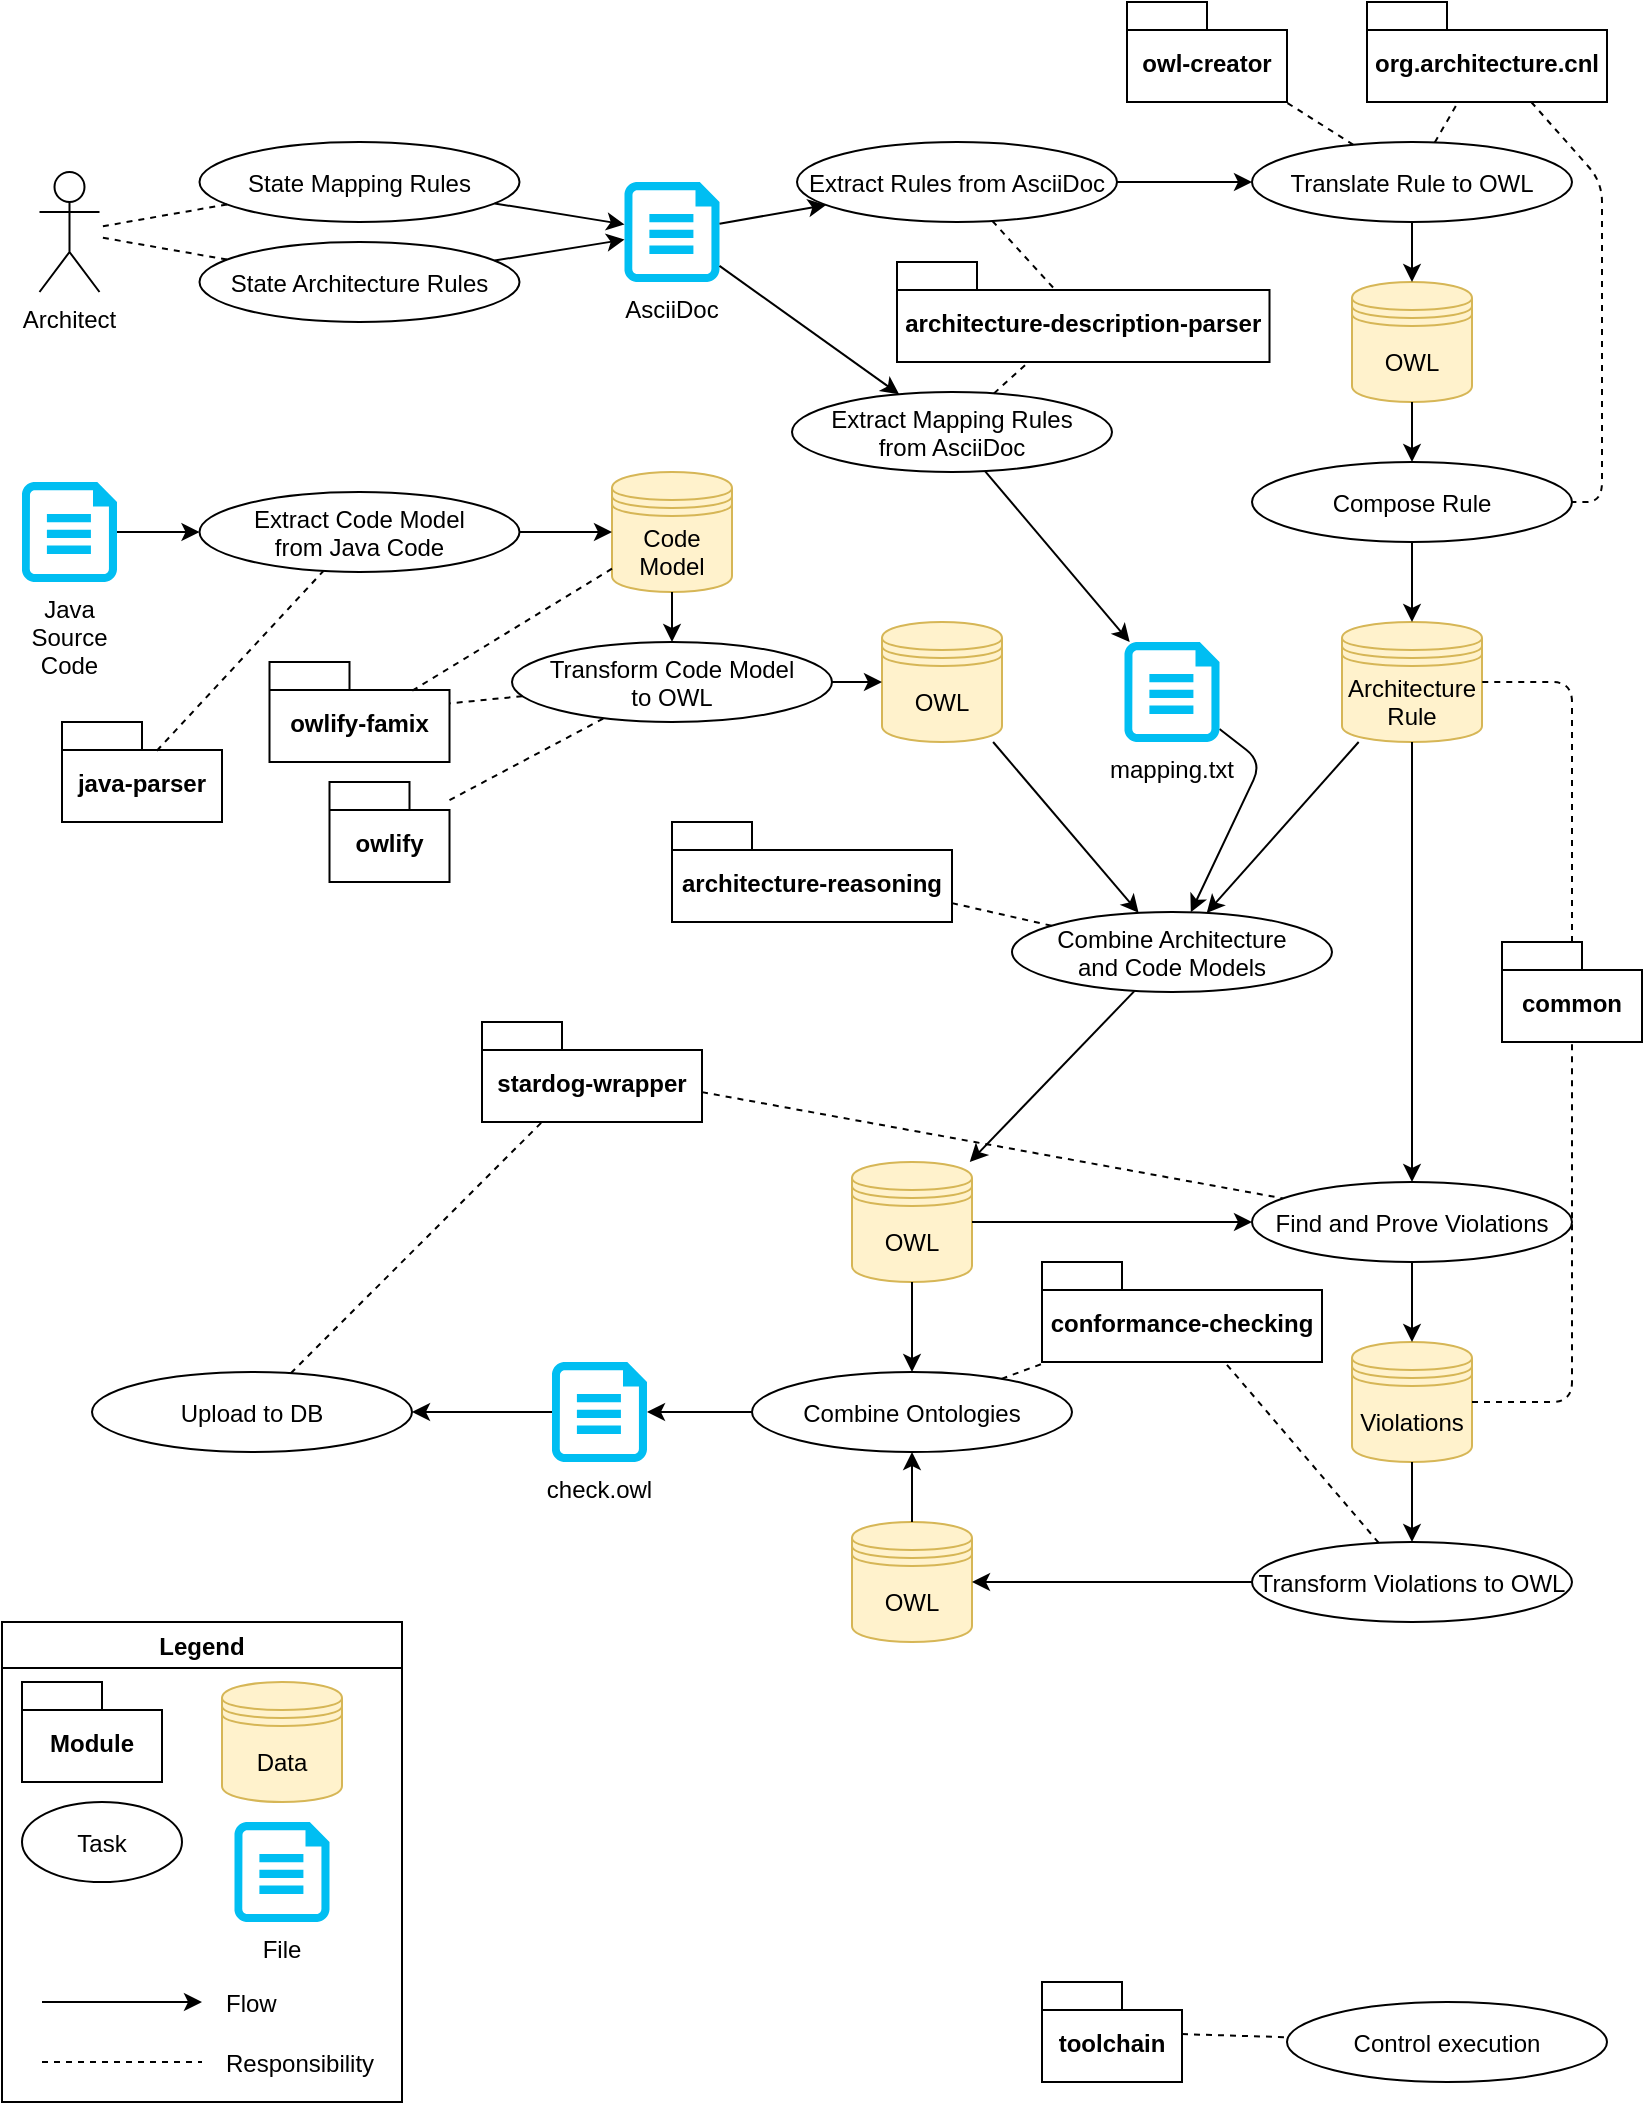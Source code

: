 <mxfile version="14.6.13" type="device"><diagram id="ddblTQUHM90j_Sf9mwJM" name="Page-1"><mxGraphModel dx="540" dy="326" grid="1" gridSize="10" guides="1" tooltips="1" connect="1" arrows="1" fold="1" page="1" pageScale="1" pageWidth="850" pageHeight="1100" math="0" shadow="0"><root><mxCell id="0"/><mxCell id="1" parent="0"/><mxCell id="yyMfs9KWpmnMh4DsEc5R-1" value="Architect" style="shape=umlActor;verticalLabelPosition=bottom;verticalAlign=top;outlineConnect=0;" vertex="1" parent="1"><mxGeometry x="38.75" y="115" width="30" height="60" as="geometry"/></mxCell><mxCell id="yyMfs9KWpmnMh4DsEc5R-2" value="Translate Rule to OWL" style="ellipse;" vertex="1" parent="1"><mxGeometry x="645" y="100" width="160" height="40" as="geometry"/></mxCell><mxCell id="yyMfs9KWpmnMh4DsEc5R-3" value="Extract Rules from AsciiDoc" style="ellipse;" vertex="1" parent="1"><mxGeometry x="417.5" y="100" width="160" height="40" as="geometry"/></mxCell><mxCell id="yyMfs9KWpmnMh4DsEc5R-4" value="Extract Code Model&#10;from Java Code" style="ellipse;" vertex="1" parent="1"><mxGeometry x="118.75" y="275" width="160" height="40" as="geometry"/></mxCell><mxCell id="yyMfs9KWpmnMh4DsEc5R-5" value="Transform Code Model&#10;to OWL" style="ellipse;" vertex="1" parent="1"><mxGeometry x="275" y="350" width="160" height="40" as="geometry"/></mxCell><mxCell id="yyMfs9KWpmnMh4DsEc5R-6" value="Combine Architecture &#10;and Code Models" style="ellipse;" vertex="1" parent="1"><mxGeometry x="525" y="485" width="160" height="40" as="geometry"/></mxCell><mxCell id="yyMfs9KWpmnMh4DsEc5R-7" value="Find and Prove Violations" style="ellipse;" vertex="1" parent="1"><mxGeometry x="645" y="620" width="160" height="40" as="geometry"/></mxCell><mxCell id="yyMfs9KWpmnMh4DsEc5R-8" value="Transform Violations to OWL" style="ellipse;" vertex="1" parent="1"><mxGeometry x="645" y="800" width="160" height="40" as="geometry"/></mxCell><mxCell id="yyMfs9KWpmnMh4DsEc5R-9" value="Extract Mapping Rules&#10;from AsciiDoc" style="ellipse;" vertex="1" parent="1"><mxGeometry x="415" y="225" width="160" height="40" as="geometry"/></mxCell><mxCell id="yyMfs9KWpmnMh4DsEc5R-11" value="State Mapping Rules" style="ellipse;" vertex="1" parent="1"><mxGeometry x="118.75" y="100" width="160" height="40" as="geometry"/></mxCell><mxCell id="yyMfs9KWpmnMh4DsEc5R-12" value="State Architecture Rules" style="ellipse;" vertex="1" parent="1"><mxGeometry x="118.75" y="150" width="160" height="40" as="geometry"/></mxCell><mxCell id="yyMfs9KWpmnMh4DsEc5R-14" value="AsciiDoc" style="verticalLabelPosition=bottom;verticalAlign=top;align=center;strokeColor=none;fillColor=#00BEF2;shape=mxgraph.azure.cloud_services_configuration_file;pointerEvents=1;" vertex="1" parent="1"><mxGeometry x="331.25" y="120" width="47.5" height="50" as="geometry"/></mxCell><mxCell id="yyMfs9KWpmnMh4DsEc5R-15" value="" style="endArrow=classic;" edge="1" parent="1" source="yyMfs9KWpmnMh4DsEc5R-11" target="yyMfs9KWpmnMh4DsEc5R-14"><mxGeometry width="50" height="50" relative="1" as="geometry"><mxPoint x="318.75" y="490" as="sourcePoint"/><mxPoint x="368.75" y="440" as="targetPoint"/></mxGeometry></mxCell><mxCell id="yyMfs9KWpmnMh4DsEc5R-16" value="" style="endArrow=classic;" edge="1" parent="1" source="yyMfs9KWpmnMh4DsEc5R-12" target="yyMfs9KWpmnMh4DsEc5R-14"><mxGeometry width="50" height="50" relative="1" as="geometry"><mxPoint x="276.243" y="140.738" as="sourcePoint"/><mxPoint x="341.25" y="151.2" as="targetPoint"/></mxGeometry></mxCell><mxCell id="yyMfs9KWpmnMh4DsEc5R-17" value="Java &#10;Source&#10;Code" style="verticalLabelPosition=bottom;verticalAlign=top;align=center;strokeColor=none;fillColor=#00BEF2;shape=mxgraph.azure.cloud_services_configuration_file;pointerEvents=1;" vertex="1" parent="1"><mxGeometry x="30" y="270" width="47.5" height="50" as="geometry"/></mxCell><mxCell id="yyMfs9KWpmnMh4DsEc5R-18" value="" style="endArrow=classic;" edge="1" parent="1" source="yyMfs9KWpmnMh4DsEc5R-17" target="yyMfs9KWpmnMh4DsEc5R-4"><mxGeometry width="50" height="50" relative="1" as="geometry"><mxPoint x="575" y="390" as="sourcePoint"/><mxPoint x="625" y="340" as="targetPoint"/></mxGeometry></mxCell><mxCell id="yyMfs9KWpmnMh4DsEc5R-19" value="" style="endArrow=none;dashed=1;" edge="1" parent="1" source="yyMfs9KWpmnMh4DsEc5R-11" target="yyMfs9KWpmnMh4DsEc5R-1"><mxGeometry width="50" height="50" relative="1" as="geometry"><mxPoint x="488.75" y="380" as="sourcePoint"/><mxPoint x="538.75" y="330" as="targetPoint"/></mxGeometry></mxCell><mxCell id="yyMfs9KWpmnMh4DsEc5R-20" value="" style="endArrow=none;dashed=1;" edge="1" parent="1" source="yyMfs9KWpmnMh4DsEc5R-12" target="yyMfs9KWpmnMh4DsEc5R-1"><mxGeometry width="50" height="50" relative="1" as="geometry"><mxPoint x="167.759" y="147.175" as="sourcePoint"/><mxPoint x="-6.25" y="220" as="targetPoint"/></mxGeometry></mxCell><mxCell id="yyMfs9KWpmnMh4DsEc5R-21" value="OWL" style="shape=datastore;fillColor=#fff2cc;strokeColor=#d6b656;" vertex="1" parent="1"><mxGeometry x="695" y="170" width="60" height="60" as="geometry"/></mxCell><mxCell id="yyMfs9KWpmnMh4DsEc5R-23" value="" style="endArrow=classic;" edge="1" parent="1" source="yyMfs9KWpmnMh4DsEc5R-14" target="yyMfs9KWpmnMh4DsEc5R-3"><mxGeometry width="50" height="50" relative="1" as="geometry"><mxPoint x="385" y="340" as="sourcePoint"/><mxPoint x="435" y="290" as="targetPoint"/></mxGeometry></mxCell><mxCell id="yyMfs9KWpmnMh4DsEc5R-24" value="" style="endArrow=classic;" edge="1" parent="1" source="yyMfs9KWpmnMh4DsEc5R-2" target="yyMfs9KWpmnMh4DsEc5R-21"><mxGeometry width="50" height="50" relative="1" as="geometry"><mxPoint x="385" y="340" as="sourcePoint"/><mxPoint x="435" y="290" as="targetPoint"/></mxGeometry></mxCell><mxCell id="yyMfs9KWpmnMh4DsEc5R-25" value="" style="endArrow=classic;" edge="1" parent="1" source="yyMfs9KWpmnMh4DsEc5R-3" target="yyMfs9KWpmnMh4DsEc5R-2"><mxGeometry width="50" height="50" relative="1" as="geometry"><mxPoint x="385" y="340" as="sourcePoint"/><mxPoint x="435" y="290" as="targetPoint"/></mxGeometry></mxCell><mxCell id="yyMfs9KWpmnMh4DsEc5R-26" value="OWL" style="shape=datastore;fillColor=#fff2cc;strokeColor=#d6b656;" vertex="1" parent="1"><mxGeometry x="460" y="340" width="60" height="60" as="geometry"/></mxCell><mxCell id="yyMfs9KWpmnMh4DsEc5R-27" value="Code&#10;Model" style="shape=datastore;fillColor=#fff2cc;strokeColor=#d6b656;" vertex="1" parent="1"><mxGeometry x="325" y="265" width="60" height="60" as="geometry"/></mxCell><mxCell id="yyMfs9KWpmnMh4DsEc5R-28" value="" style="endArrow=classic;" edge="1" parent="1" source="yyMfs9KWpmnMh4DsEc5R-4" target="yyMfs9KWpmnMh4DsEc5R-27"><mxGeometry width="50" height="50" relative="1" as="geometry"><mxPoint x="385" y="400" as="sourcePoint"/><mxPoint x="435" y="350" as="targetPoint"/></mxGeometry></mxCell><mxCell id="yyMfs9KWpmnMh4DsEc5R-29" value="" style="endArrow=classic;" edge="1" parent="1" source="yyMfs9KWpmnMh4DsEc5R-14" target="yyMfs9KWpmnMh4DsEc5R-9"><mxGeometry width="50" height="50" relative="1" as="geometry"><mxPoint x="385" y="370" as="sourcePoint"/><mxPoint x="435" y="320" as="targetPoint"/></mxGeometry></mxCell><mxCell id="yyMfs9KWpmnMh4DsEc5R-30" value="" style="endArrow=classic;" edge="1" parent="1" source="yyMfs9KWpmnMh4DsEc5R-5" target="yyMfs9KWpmnMh4DsEc5R-26"><mxGeometry width="50" height="50" relative="1" as="geometry"><mxPoint x="385" y="370" as="sourcePoint"/><mxPoint x="435" y="320" as="targetPoint"/></mxGeometry></mxCell><mxCell id="yyMfs9KWpmnMh4DsEc5R-31" value="" style="endArrow=classic;" edge="1" parent="1" source="yyMfs9KWpmnMh4DsEc5R-27" target="yyMfs9KWpmnMh4DsEc5R-5"><mxGeometry width="50" height="50" relative="1" as="geometry"><mxPoint x="385" y="370" as="sourcePoint"/><mxPoint x="435" y="320" as="targetPoint"/></mxGeometry></mxCell><mxCell id="yyMfs9KWpmnMh4DsEc5R-32" value="" style="endArrow=classic;" edge="1" parent="1" source="yyMfs9KWpmnMh4DsEc5R-9" target="yyMfs9KWpmnMh4DsEc5R-105"><mxGeometry width="50" height="50" relative="1" as="geometry"><mxPoint x="385" y="400" as="sourcePoint"/><mxPoint x="578.6" y="340" as="targetPoint"/></mxGeometry></mxCell><mxCell id="yyMfs9KWpmnMh4DsEc5R-33" value="OWL" style="shape=datastore;fillColor=#fff2cc;strokeColor=#d6b656;" vertex="1" parent="1"><mxGeometry x="445" y="610" width="60" height="60" as="geometry"/></mxCell><mxCell id="yyMfs9KWpmnMh4DsEc5R-34" value="" style="endArrow=classic;" edge="1" parent="1" source="yyMfs9KWpmnMh4DsEc5R-26" target="yyMfs9KWpmnMh4DsEc5R-6"><mxGeometry width="50" height="50" relative="1" as="geometry"><mxPoint x="385" y="400" as="sourcePoint"/><mxPoint x="435" y="350" as="targetPoint"/></mxGeometry></mxCell><mxCell id="yyMfs9KWpmnMh4DsEc5R-35" value="" style="endArrow=classic;" edge="1" parent="1" source="yyMfs9KWpmnMh4DsEc5R-105" target="yyMfs9KWpmnMh4DsEc5R-6"><mxGeometry width="50" height="50" relative="1" as="geometry"><mxPoint x="605" y="400" as="sourcePoint"/><mxPoint x="435" y="350" as="targetPoint"/><Array as="points"><mxPoint x="650" y="410"/></Array></mxGeometry></mxCell><mxCell id="yyMfs9KWpmnMh4DsEc5R-37" value="" style="endArrow=classic;" edge="1" parent="1" source="yyMfs9KWpmnMh4DsEc5R-6" target="yyMfs9KWpmnMh4DsEc5R-33"><mxGeometry width="50" height="50" relative="1" as="geometry"><mxPoint x="385" y="480" as="sourcePoint"/><mxPoint x="435" y="430" as="targetPoint"/></mxGeometry></mxCell><mxCell id="yyMfs9KWpmnMh4DsEc5R-38" value="" style="endArrow=classic;" edge="1" parent="1" source="yyMfs9KWpmnMh4DsEc5R-33" target="yyMfs9KWpmnMh4DsEc5R-7"><mxGeometry width="50" height="50" relative="1" as="geometry"><mxPoint x="385" y="620" as="sourcePoint"/><mxPoint x="435" y="570" as="targetPoint"/></mxGeometry></mxCell><mxCell id="yyMfs9KWpmnMh4DsEc5R-39" value="Combine Ontologies" style="ellipse;" vertex="1" parent="1"><mxGeometry x="395" y="715" width="160" height="40" as="geometry"/></mxCell><mxCell id="yyMfs9KWpmnMh4DsEc5R-40" value="Violations" style="shape=datastore;fillColor=#fff2cc;strokeColor=#d6b656;" vertex="1" parent="1"><mxGeometry x="695" y="700" width="60" height="60" as="geometry"/></mxCell><mxCell id="yyMfs9KWpmnMh4DsEc5R-41" value="" style="endArrow=classic;" edge="1" parent="1" source="yyMfs9KWpmnMh4DsEc5R-7" target="yyMfs9KWpmnMh4DsEc5R-40"><mxGeometry width="50" height="50" relative="1" as="geometry"><mxPoint x="385" y="620" as="sourcePoint"/><mxPoint x="435" y="570" as="targetPoint"/></mxGeometry></mxCell><mxCell id="yyMfs9KWpmnMh4DsEc5R-42" value="" style="endArrow=classic;" edge="1" parent="1" source="yyMfs9KWpmnMh4DsEc5R-40" target="yyMfs9KWpmnMh4DsEc5R-8"><mxGeometry width="50" height="50" relative="1" as="geometry"><mxPoint x="385" y="810" as="sourcePoint"/><mxPoint x="435" y="760" as="targetPoint"/></mxGeometry></mxCell><mxCell id="yyMfs9KWpmnMh4DsEc5R-43" value="OWL" style="shape=datastore;fillColor=#fff2cc;strokeColor=#d6b656;" vertex="1" parent="1"><mxGeometry x="445" y="790" width="60" height="60" as="geometry"/></mxCell><mxCell id="yyMfs9KWpmnMh4DsEc5R-44" value="" style="endArrow=classic;" edge="1" parent="1" source="yyMfs9KWpmnMh4DsEc5R-8" target="yyMfs9KWpmnMh4DsEc5R-43"><mxGeometry width="50" height="50" relative="1" as="geometry"><mxPoint x="385" y="810" as="sourcePoint"/><mxPoint x="435" y="760" as="targetPoint"/></mxGeometry></mxCell><mxCell id="yyMfs9KWpmnMh4DsEc5R-45" value="" style="endArrow=classic;" edge="1" parent="1" source="yyMfs9KWpmnMh4DsEc5R-33" target="yyMfs9KWpmnMh4DsEc5R-39"><mxGeometry width="50" height="50" relative="1" as="geometry"><mxPoint x="385" y="810" as="sourcePoint"/><mxPoint x="435" y="760" as="targetPoint"/></mxGeometry></mxCell><mxCell id="yyMfs9KWpmnMh4DsEc5R-46" value="" style="endArrow=classic;" edge="1" parent="1" source="yyMfs9KWpmnMh4DsEc5R-43" target="yyMfs9KWpmnMh4DsEc5R-39"><mxGeometry width="50" height="50" relative="1" as="geometry"><mxPoint x="385" y="810" as="sourcePoint"/><mxPoint x="435" y="760" as="targetPoint"/></mxGeometry></mxCell><mxCell id="yyMfs9KWpmnMh4DsEc5R-48" value="" style="endArrow=classic;" edge="1" parent="1" source="yyMfs9KWpmnMh4DsEc5R-39" target="yyMfs9KWpmnMh4DsEc5R-81"><mxGeometry width="50" height="50" relative="1" as="geometry"><mxPoint x="385" y="810" as="sourcePoint"/><mxPoint x="435" y="760" as="targetPoint"/></mxGeometry></mxCell><mxCell id="yyMfs9KWpmnMh4DsEc5R-49" value="Upload to DB" style="ellipse;" vertex="1" parent="1"><mxGeometry x="65" y="715" width="160" height="40" as="geometry"/></mxCell><mxCell id="yyMfs9KWpmnMh4DsEc5R-50" value="" style="endArrow=classic;" edge="1" parent="1" source="yyMfs9KWpmnMh4DsEc5R-81" target="yyMfs9KWpmnMh4DsEc5R-49"><mxGeometry width="50" height="50" relative="1" as="geometry"><mxPoint x="385" y="810" as="sourcePoint"/><mxPoint x="435" y="760" as="targetPoint"/></mxGeometry></mxCell><mxCell id="yyMfs9KWpmnMh4DsEc5R-52" value="conformance-checking" style="shape=folder;fontStyle=1;spacingTop=10;tabWidth=40;tabHeight=14;tabPosition=left;" vertex="1" parent="1"><mxGeometry x="540" y="660" width="140" height="50" as="geometry"/></mxCell><mxCell id="yyMfs9KWpmnMh4DsEc5R-53" value="owlify-famix" style="shape=folder;fontStyle=1;spacingTop=10;tabWidth=40;tabHeight=14;tabPosition=left;" vertex="1" parent="1"><mxGeometry x="153.75" y="360" width="90" height="50" as="geometry"/></mxCell><mxCell id="yyMfs9KWpmnMh4DsEc5R-54" value="owlify" style="shape=folder;fontStyle=1;spacingTop=10;tabWidth=40;tabHeight=14;tabPosition=left;" vertex="1" parent="1"><mxGeometry x="183.75" y="420" width="60" height="50" as="geometry"/></mxCell><mxCell id="yyMfs9KWpmnMh4DsEc5R-55" value="java-parser" style="shape=folder;fontStyle=1;spacingTop=10;tabWidth=40;tabHeight=14;tabPosition=left;" vertex="1" parent="1"><mxGeometry x="50" y="390" width="80" height="50" as="geometry"/></mxCell><mxCell id="yyMfs9KWpmnMh4DsEc5R-56" value="org.architecture.cnl" style="shape=folder;fontStyle=1;spacingTop=10;tabWidth=40;tabHeight=14;tabPosition=left;" vertex="1" parent="1"><mxGeometry x="702.5" y="30" width="120" height="50" as="geometry"/></mxCell><mxCell id="yyMfs9KWpmnMh4DsEc5R-57" value="architecture-description-parser" style="shape=folder;fontStyle=1;spacingTop=10;tabWidth=40;tabHeight=14;tabPosition=left;" vertex="1" parent="1"><mxGeometry x="467.5" y="160" width="186.25" height="50" as="geometry"/></mxCell><mxCell id="yyMfs9KWpmnMh4DsEc5R-59" value="architecture-reasoning" style="shape=folder;fontStyle=1;spacingTop=10;tabWidth=40;tabHeight=14;tabPosition=left;" vertex="1" parent="1"><mxGeometry x="355" y="440" width="140" height="50" as="geometry"/></mxCell><mxCell id="yyMfs9KWpmnMh4DsEc5R-60" value="common" style="shape=folder;fontStyle=1;spacingTop=10;tabWidth=40;tabHeight=14;tabPosition=left;" vertex="1" parent="1"><mxGeometry x="770" y="500" width="70" height="50" as="geometry"/></mxCell><mxCell id="yyMfs9KWpmnMh4DsEc5R-61" value="owl-creator" style="shape=folder;fontStyle=1;spacingTop=10;tabWidth=40;tabHeight=14;tabPosition=left;" vertex="1" parent="1"><mxGeometry x="582.5" y="30" width="80" height="50" as="geometry"/></mxCell><mxCell id="yyMfs9KWpmnMh4DsEc5R-62" value="stardog-wrapper" style="shape=folder;fontStyle=1;spacingTop=10;tabWidth=40;tabHeight=14;tabPosition=left;" vertex="1" parent="1"><mxGeometry x="260" y="540" width="110" height="50" as="geometry"/></mxCell><mxCell id="yyMfs9KWpmnMh4DsEc5R-63" value="toolchain" style="shape=folder;fontStyle=1;spacingTop=10;tabWidth=40;tabHeight=14;tabPosition=left;" vertex="1" parent="1"><mxGeometry x="540" y="1020" width="70" height="50" as="geometry"/></mxCell><mxCell id="yyMfs9KWpmnMh4DsEc5R-64" value="Architecture&#10;Rule" style="shape=datastore;fillColor=#fff2cc;strokeColor=#d6b656;" vertex="1" parent="1"><mxGeometry x="690" y="340" width="70" height="60" as="geometry"/></mxCell><mxCell id="yyMfs9KWpmnMh4DsEc5R-65" value="Compose Rule" style="ellipse;" vertex="1" parent="1"><mxGeometry x="645" y="260" width="160" height="40" as="geometry"/></mxCell><mxCell id="yyMfs9KWpmnMh4DsEc5R-66" value="" style="endArrow=classic;" edge="1" parent="1" source="yyMfs9KWpmnMh4DsEc5R-21" target="yyMfs9KWpmnMh4DsEc5R-65"><mxGeometry width="50" height="50" relative="1" as="geometry"><mxPoint x="385" y="360" as="sourcePoint"/><mxPoint x="435" y="310" as="targetPoint"/></mxGeometry></mxCell><mxCell id="yyMfs9KWpmnMh4DsEc5R-67" value="" style="endArrow=classic;" edge="1" parent="1" source="yyMfs9KWpmnMh4DsEc5R-65" target="yyMfs9KWpmnMh4DsEc5R-64"><mxGeometry width="50" height="50" relative="1" as="geometry"><mxPoint x="385" y="360" as="sourcePoint"/><mxPoint x="435" y="310" as="targetPoint"/></mxGeometry></mxCell><mxCell id="yyMfs9KWpmnMh4DsEc5R-68" value="" style="endArrow=classic;" edge="1" parent="1" source="yyMfs9KWpmnMh4DsEc5R-64" target="yyMfs9KWpmnMh4DsEc5R-6"><mxGeometry width="50" height="50" relative="1" as="geometry"><mxPoint x="385" y="360" as="sourcePoint"/><mxPoint x="435" y="310" as="targetPoint"/></mxGeometry></mxCell><mxCell id="yyMfs9KWpmnMh4DsEc5R-69" value="" style="endArrow=classic;" edge="1" parent="1" source="yyMfs9KWpmnMh4DsEc5R-64" target="yyMfs9KWpmnMh4DsEc5R-7"><mxGeometry width="50" height="50" relative="1" as="geometry"><mxPoint x="385" y="580" as="sourcePoint"/><mxPoint x="435" y="530" as="targetPoint"/></mxGeometry></mxCell><mxCell id="yyMfs9KWpmnMh4DsEc5R-71" value="Legend" style="swimlane;" vertex="1" parent="1"><mxGeometry x="20" y="840" width="200" height="240" as="geometry"/></mxCell><mxCell id="yyMfs9KWpmnMh4DsEc5R-72" value="Module" style="shape=folder;fontStyle=1;spacingTop=10;tabWidth=40;tabHeight=14;tabPosition=left;" vertex="1" parent="yyMfs9KWpmnMh4DsEc5R-71"><mxGeometry x="10" y="30" width="70" height="50" as="geometry"/></mxCell><mxCell id="yyMfs9KWpmnMh4DsEc5R-73" value="Data" style="shape=datastore;fillColor=#fff2cc;strokeColor=#d6b656;" vertex="1" parent="yyMfs9KWpmnMh4DsEc5R-71"><mxGeometry x="110" y="30" width="60" height="60" as="geometry"/></mxCell><mxCell id="yyMfs9KWpmnMh4DsEc5R-74" value="Task" style="ellipse;" vertex="1" parent="yyMfs9KWpmnMh4DsEc5R-71"><mxGeometry x="10" y="90" width="80" height="40" as="geometry"/></mxCell><mxCell id="yyMfs9KWpmnMh4DsEc5R-76" value="Flow" style="text;strokeColor=none;fillColor=none;align=left;verticalAlign=middle;rounded=0;" vertex="1" parent="yyMfs9KWpmnMh4DsEc5R-71"><mxGeometry x="110" y="180" width="80" height="20" as="geometry"/></mxCell><mxCell id="yyMfs9KWpmnMh4DsEc5R-78" value="Responsibility" style="text;strokeColor=none;fillColor=none;align=left;verticalAlign=middle;rounded=0;" vertex="1" parent="yyMfs9KWpmnMh4DsEc5R-71"><mxGeometry x="110" y="210" width="80" height="20" as="geometry"/></mxCell><mxCell id="yyMfs9KWpmnMh4DsEc5R-80" value="File" style="verticalLabelPosition=bottom;verticalAlign=top;align=center;strokeColor=none;fillColor=#00BEF2;shape=mxgraph.azure.cloud_services_configuration_file;pointerEvents=1;" vertex="1" parent="yyMfs9KWpmnMh4DsEc5R-71"><mxGeometry x="116.25" y="100" width="47.5" height="50" as="geometry"/></mxCell><mxCell id="yyMfs9KWpmnMh4DsEc5R-75" value="" style="endArrow=classic;" edge="1" parent="1"><mxGeometry width="50" height="50" relative="1" as="geometry"><mxPoint x="40" y="1030" as="sourcePoint"/><mxPoint x="120" y="1030" as="targetPoint"/></mxGeometry></mxCell><mxCell id="yyMfs9KWpmnMh4DsEc5R-77" value="" style="endArrow=none;dashed=1;" edge="1" parent="1"><mxGeometry width="50" height="50" relative="1" as="geometry"><mxPoint x="40" y="1060" as="sourcePoint"/><mxPoint x="120" y="1060" as="targetPoint"/></mxGeometry></mxCell><mxCell id="yyMfs9KWpmnMh4DsEc5R-81" value="check.owl" style="verticalLabelPosition=bottom;verticalAlign=top;align=center;strokeColor=none;fillColor=#00BEF2;shape=mxgraph.azure.cloud_services_configuration_file;pointerEvents=1;" vertex="1" parent="1"><mxGeometry x="295" y="710" width="47.5" height="50" as="geometry"/></mxCell><mxCell id="yyMfs9KWpmnMh4DsEc5R-82" value="Control execution" style="ellipse;" vertex="1" parent="1"><mxGeometry x="662.5" y="1030" width="160" height="40" as="geometry"/></mxCell><mxCell id="yyMfs9KWpmnMh4DsEc5R-83" value="" style="endArrow=none;dashed=1;" edge="1" parent="1" source="yyMfs9KWpmnMh4DsEc5R-63" target="yyMfs9KWpmnMh4DsEc5R-82"><mxGeometry width="50" height="50" relative="1" as="geometry"><mxPoint x="630" y="860" as="sourcePoint"/><mxPoint x="680" y="810" as="targetPoint"/></mxGeometry></mxCell><mxCell id="yyMfs9KWpmnMh4DsEc5R-84" value="" style="endArrow=none;dashed=1;exitX=0.593;exitY=0.287;exitDx=0;exitDy=0;exitPerimeter=0;" edge="1" parent="1" source="yyMfs9KWpmnMh4DsEc5R-55" target="yyMfs9KWpmnMh4DsEc5R-4"><mxGeometry width="50" height="50" relative="1" as="geometry"><mxPoint x="385" y="580" as="sourcePoint"/><mxPoint x="435" y="530" as="targetPoint"/></mxGeometry></mxCell><mxCell id="yyMfs9KWpmnMh4DsEc5R-85" value="" style="endArrow=none;dashed=1;entryX=0.793;entryY=0.287;entryDx=0;entryDy=0;entryPerimeter=0;" edge="1" parent="1" source="yyMfs9KWpmnMh4DsEc5R-27" target="yyMfs9KWpmnMh4DsEc5R-53"><mxGeometry width="50" height="50" relative="1" as="geometry"><mxPoint x="385" y="580" as="sourcePoint"/><mxPoint x="435" y="530" as="targetPoint"/></mxGeometry></mxCell><mxCell id="yyMfs9KWpmnMh4DsEc5R-86" value="" style="endArrow=none;dashed=1;" edge="1" parent="1" source="yyMfs9KWpmnMh4DsEc5R-5" target="yyMfs9KWpmnMh4DsEc5R-53"><mxGeometry width="50" height="50" relative="1" as="geometry"><mxPoint x="385" y="580" as="sourcePoint"/><mxPoint x="435" y="530" as="targetPoint"/></mxGeometry></mxCell><mxCell id="yyMfs9KWpmnMh4DsEc5R-87" value="" style="endArrow=none;dashed=1;" edge="1" parent="1" source="yyMfs9KWpmnMh4DsEc5R-54" target="yyMfs9KWpmnMh4DsEc5R-5"><mxGeometry width="50" height="50" relative="1" as="geometry"><mxPoint x="385" y="580" as="sourcePoint"/><mxPoint x="435" y="530" as="targetPoint"/></mxGeometry></mxCell><mxCell id="yyMfs9KWpmnMh4DsEc5R-88" value="" style="endArrow=none;dashed=1;" edge="1" parent="1" source="yyMfs9KWpmnMh4DsEc5R-2" target="yyMfs9KWpmnMh4DsEc5R-61"><mxGeometry width="50" height="50" relative="1" as="geometry"><mxPoint x="425" y="560" as="sourcePoint"/><mxPoint x="585" y="170" as="targetPoint"/></mxGeometry></mxCell><mxCell id="yyMfs9KWpmnMh4DsEc5R-89" value="" style="endArrow=none;dashed=1;" edge="1" parent="1" source="yyMfs9KWpmnMh4DsEc5R-2" target="yyMfs9KWpmnMh4DsEc5R-56"><mxGeometry width="50" height="50" relative="1" as="geometry"><mxPoint x="750.992" y="110.404" as="sourcePoint"/><mxPoint x="791.667" y="170" as="targetPoint"/></mxGeometry></mxCell><mxCell id="yyMfs9KWpmnMh4DsEc5R-91" value="" style="endArrow=none;dashed=1;" edge="1" parent="1" source="yyMfs9KWpmnMh4DsEc5R-39" target="yyMfs9KWpmnMh4DsEc5R-52"><mxGeometry width="50" height="50" relative="1" as="geometry"><mxPoint x="385" y="690" as="sourcePoint"/><mxPoint x="435" y="640" as="targetPoint"/></mxGeometry></mxCell><mxCell id="yyMfs9KWpmnMh4DsEc5R-92" value="" style="endArrow=none;dashed=1;" edge="1" parent="1" source="yyMfs9KWpmnMh4DsEc5R-8" target="yyMfs9KWpmnMh4DsEc5R-52"><mxGeometry width="50" height="50" relative="1" as="geometry"><mxPoint x="385" y="690" as="sourcePoint"/><mxPoint x="435" y="640" as="targetPoint"/></mxGeometry></mxCell><mxCell id="yyMfs9KWpmnMh4DsEc5R-93" value="" style="endArrow=none;dashed=1;" edge="1" parent="1" source="yyMfs9KWpmnMh4DsEc5R-9" target="yyMfs9KWpmnMh4DsEc5R-57"><mxGeometry width="50" height="50" relative="1" as="geometry"><mxPoint x="385" y="250" as="sourcePoint"/><mxPoint x="435" y="200" as="targetPoint"/></mxGeometry></mxCell><mxCell id="yyMfs9KWpmnMh4DsEc5R-94" value="" style="endArrow=none;dashed=1;entryX=0.429;entryY=0.296;entryDx=0;entryDy=0;entryPerimeter=0;" edge="1" parent="1" source="yyMfs9KWpmnMh4DsEc5R-3" target="yyMfs9KWpmnMh4DsEc5R-57"><mxGeometry width="50" height="50" relative="1" as="geometry"><mxPoint x="385" y="250" as="sourcePoint"/><mxPoint x="435" y="200" as="targetPoint"/></mxGeometry></mxCell><mxCell id="yyMfs9KWpmnMh4DsEc5R-95" value="" style="endArrow=none;dashed=1;" edge="1" parent="1" source="yyMfs9KWpmnMh4DsEc5R-6" target="yyMfs9KWpmnMh4DsEc5R-59"><mxGeometry width="50" height="50" relative="1" as="geometry"><mxPoint x="385" y="580" as="sourcePoint"/><mxPoint x="435" y="530" as="targetPoint"/></mxGeometry></mxCell><mxCell id="yyMfs9KWpmnMh4DsEc5R-96" value="" style="endArrow=none;dashed=1;" edge="1" parent="1" source="yyMfs9KWpmnMh4DsEc5R-40" target="yyMfs9KWpmnMh4DsEc5R-60"><mxGeometry width="50" height="50" relative="1" as="geometry"><mxPoint x="775" y="690" as="sourcePoint"/><mxPoint x="825" y="640" as="targetPoint"/><Array as="points"><mxPoint x="805" y="730"/></Array></mxGeometry></mxCell><mxCell id="yyMfs9KWpmnMh4DsEc5R-97" value="" style="endArrow=none;dashed=1;" edge="1" parent="1" source="yyMfs9KWpmnMh4DsEc5R-60" target="yyMfs9KWpmnMh4DsEc5R-64"><mxGeometry width="50" height="50" relative="1" as="geometry"><mxPoint x="775" y="690" as="sourcePoint"/><mxPoint x="825" y="640" as="targetPoint"/><Array as="points"><mxPoint x="805" y="370"/></Array></mxGeometry></mxCell><mxCell id="yyMfs9KWpmnMh4DsEc5R-100" value="" style="endArrow=none;dashed=1;" edge="1" parent="1" source="yyMfs9KWpmnMh4DsEc5R-49" target="yyMfs9KWpmnMh4DsEc5R-62"><mxGeometry width="50" height="50" relative="1" as="geometry"><mxPoint x="455" y="890" as="sourcePoint"/><mxPoint x="379.062" y="910" as="targetPoint"/></mxGeometry></mxCell><mxCell id="yyMfs9KWpmnMh4DsEc5R-101" value="" style="endArrow=none;dashed=1;" edge="1" parent="1" source="yyMfs9KWpmnMh4DsEc5R-62" target="yyMfs9KWpmnMh4DsEc5R-7"><mxGeometry width="50" height="50" relative="1" as="geometry"><mxPoint x="442.794" y="910" as="sourcePoint"/><mxPoint x="505" y="840" as="targetPoint"/></mxGeometry></mxCell><mxCell id="yyMfs9KWpmnMh4DsEc5R-102" value="" style="endArrow=none;dashed=1;" edge="1" parent="1" source="yyMfs9KWpmnMh4DsEc5R-56" target="yyMfs9KWpmnMh4DsEc5R-65"><mxGeometry width="50" height="50" relative="1" as="geometry"><mxPoint x="795.661" y="220" as="sourcePoint"/><mxPoint x="605" y="200" as="targetPoint"/><Array as="points"><mxPoint x="820" y="120"/><mxPoint x="820" y="280"/></Array></mxGeometry></mxCell><mxCell id="yyMfs9KWpmnMh4DsEc5R-105" value="mapping.txt" style="verticalLabelPosition=bottom;verticalAlign=top;align=center;strokeColor=none;fillColor=#00BEF2;shape=mxgraph.azure.cloud_services_configuration_file;pointerEvents=1;" vertex="1" parent="1"><mxGeometry x="581.25" y="350" width="47.5" height="50" as="geometry"/></mxCell></root></mxGraphModel></diagram></mxfile>